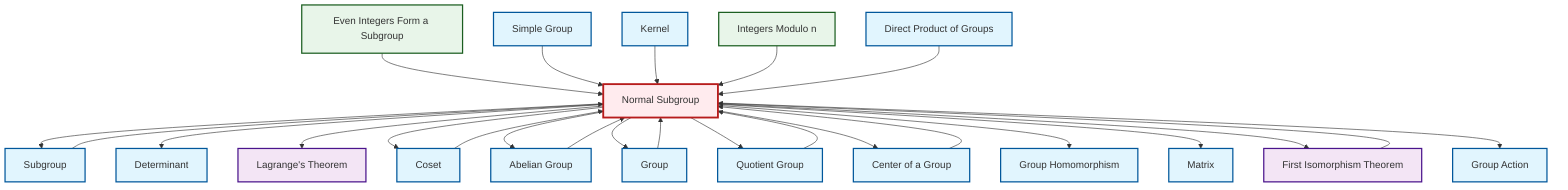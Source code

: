 graph TD
    classDef definition fill:#e1f5fe,stroke:#01579b,stroke-width:2px
    classDef theorem fill:#f3e5f5,stroke:#4a148c,stroke-width:2px
    classDef axiom fill:#fff3e0,stroke:#e65100,stroke-width:2px
    classDef example fill:#e8f5e9,stroke:#1b5e20,stroke-width:2px
    classDef current fill:#ffebee,stroke:#b71c1c,stroke-width:3px
    def-normal-subgroup["Normal Subgroup"]:::definition
    thm-lagrange["Lagrange's Theorem"]:::theorem
    def-determinant["Determinant"]:::definition
    def-center-of-group["Center of a Group"]:::definition
    def-homomorphism["Group Homomorphism"]:::definition
    def-subgroup["Subgroup"]:::definition
    ex-quotient-integers-mod-n["Integers Modulo n"]:::example
    def-abelian-group["Abelian Group"]:::definition
    def-quotient-group["Quotient Group"]:::definition
    thm-first-isomorphism["First Isomorphism Theorem"]:::theorem
    def-group["Group"]:::definition
    def-group-action["Group Action"]:::definition
    def-simple-group["Simple Group"]:::definition
    def-kernel["Kernel"]:::definition
    def-direct-product["Direct Product of Groups"]:::definition
    ex-even-integers-subgroup["Even Integers Form a Subgroup"]:::example
    def-coset["Coset"]:::definition
    def-matrix["Matrix"]:::definition
    def-normal-subgroup --> def-subgroup
    def-group --> def-normal-subgroup
    ex-even-integers-subgroup --> def-normal-subgroup
    def-normal-subgroup --> def-determinant
    def-normal-subgroup --> thm-lagrange
    def-normal-subgroup --> def-coset
    def-normal-subgroup --> def-abelian-group
    def-normal-subgroup --> def-group
    def-normal-subgroup --> def-quotient-group
    def-normal-subgroup --> def-center-of-group
    def-quotient-group --> def-normal-subgroup
    def-simple-group --> def-normal-subgroup
    def-abelian-group --> def-normal-subgroup
    def-normal-subgroup --> def-homomorphism
    def-kernel --> def-normal-subgroup
    def-center-of-group --> def-normal-subgroup
    def-normal-subgroup --> def-matrix
    ex-quotient-integers-mod-n --> def-normal-subgroup
    def-subgroup --> def-normal-subgroup
    def-normal-subgroup --> thm-first-isomorphism
    def-coset --> def-normal-subgroup
    thm-first-isomorphism --> def-normal-subgroup
    def-direct-product --> def-normal-subgroup
    def-normal-subgroup --> def-group-action
    class def-normal-subgroup current